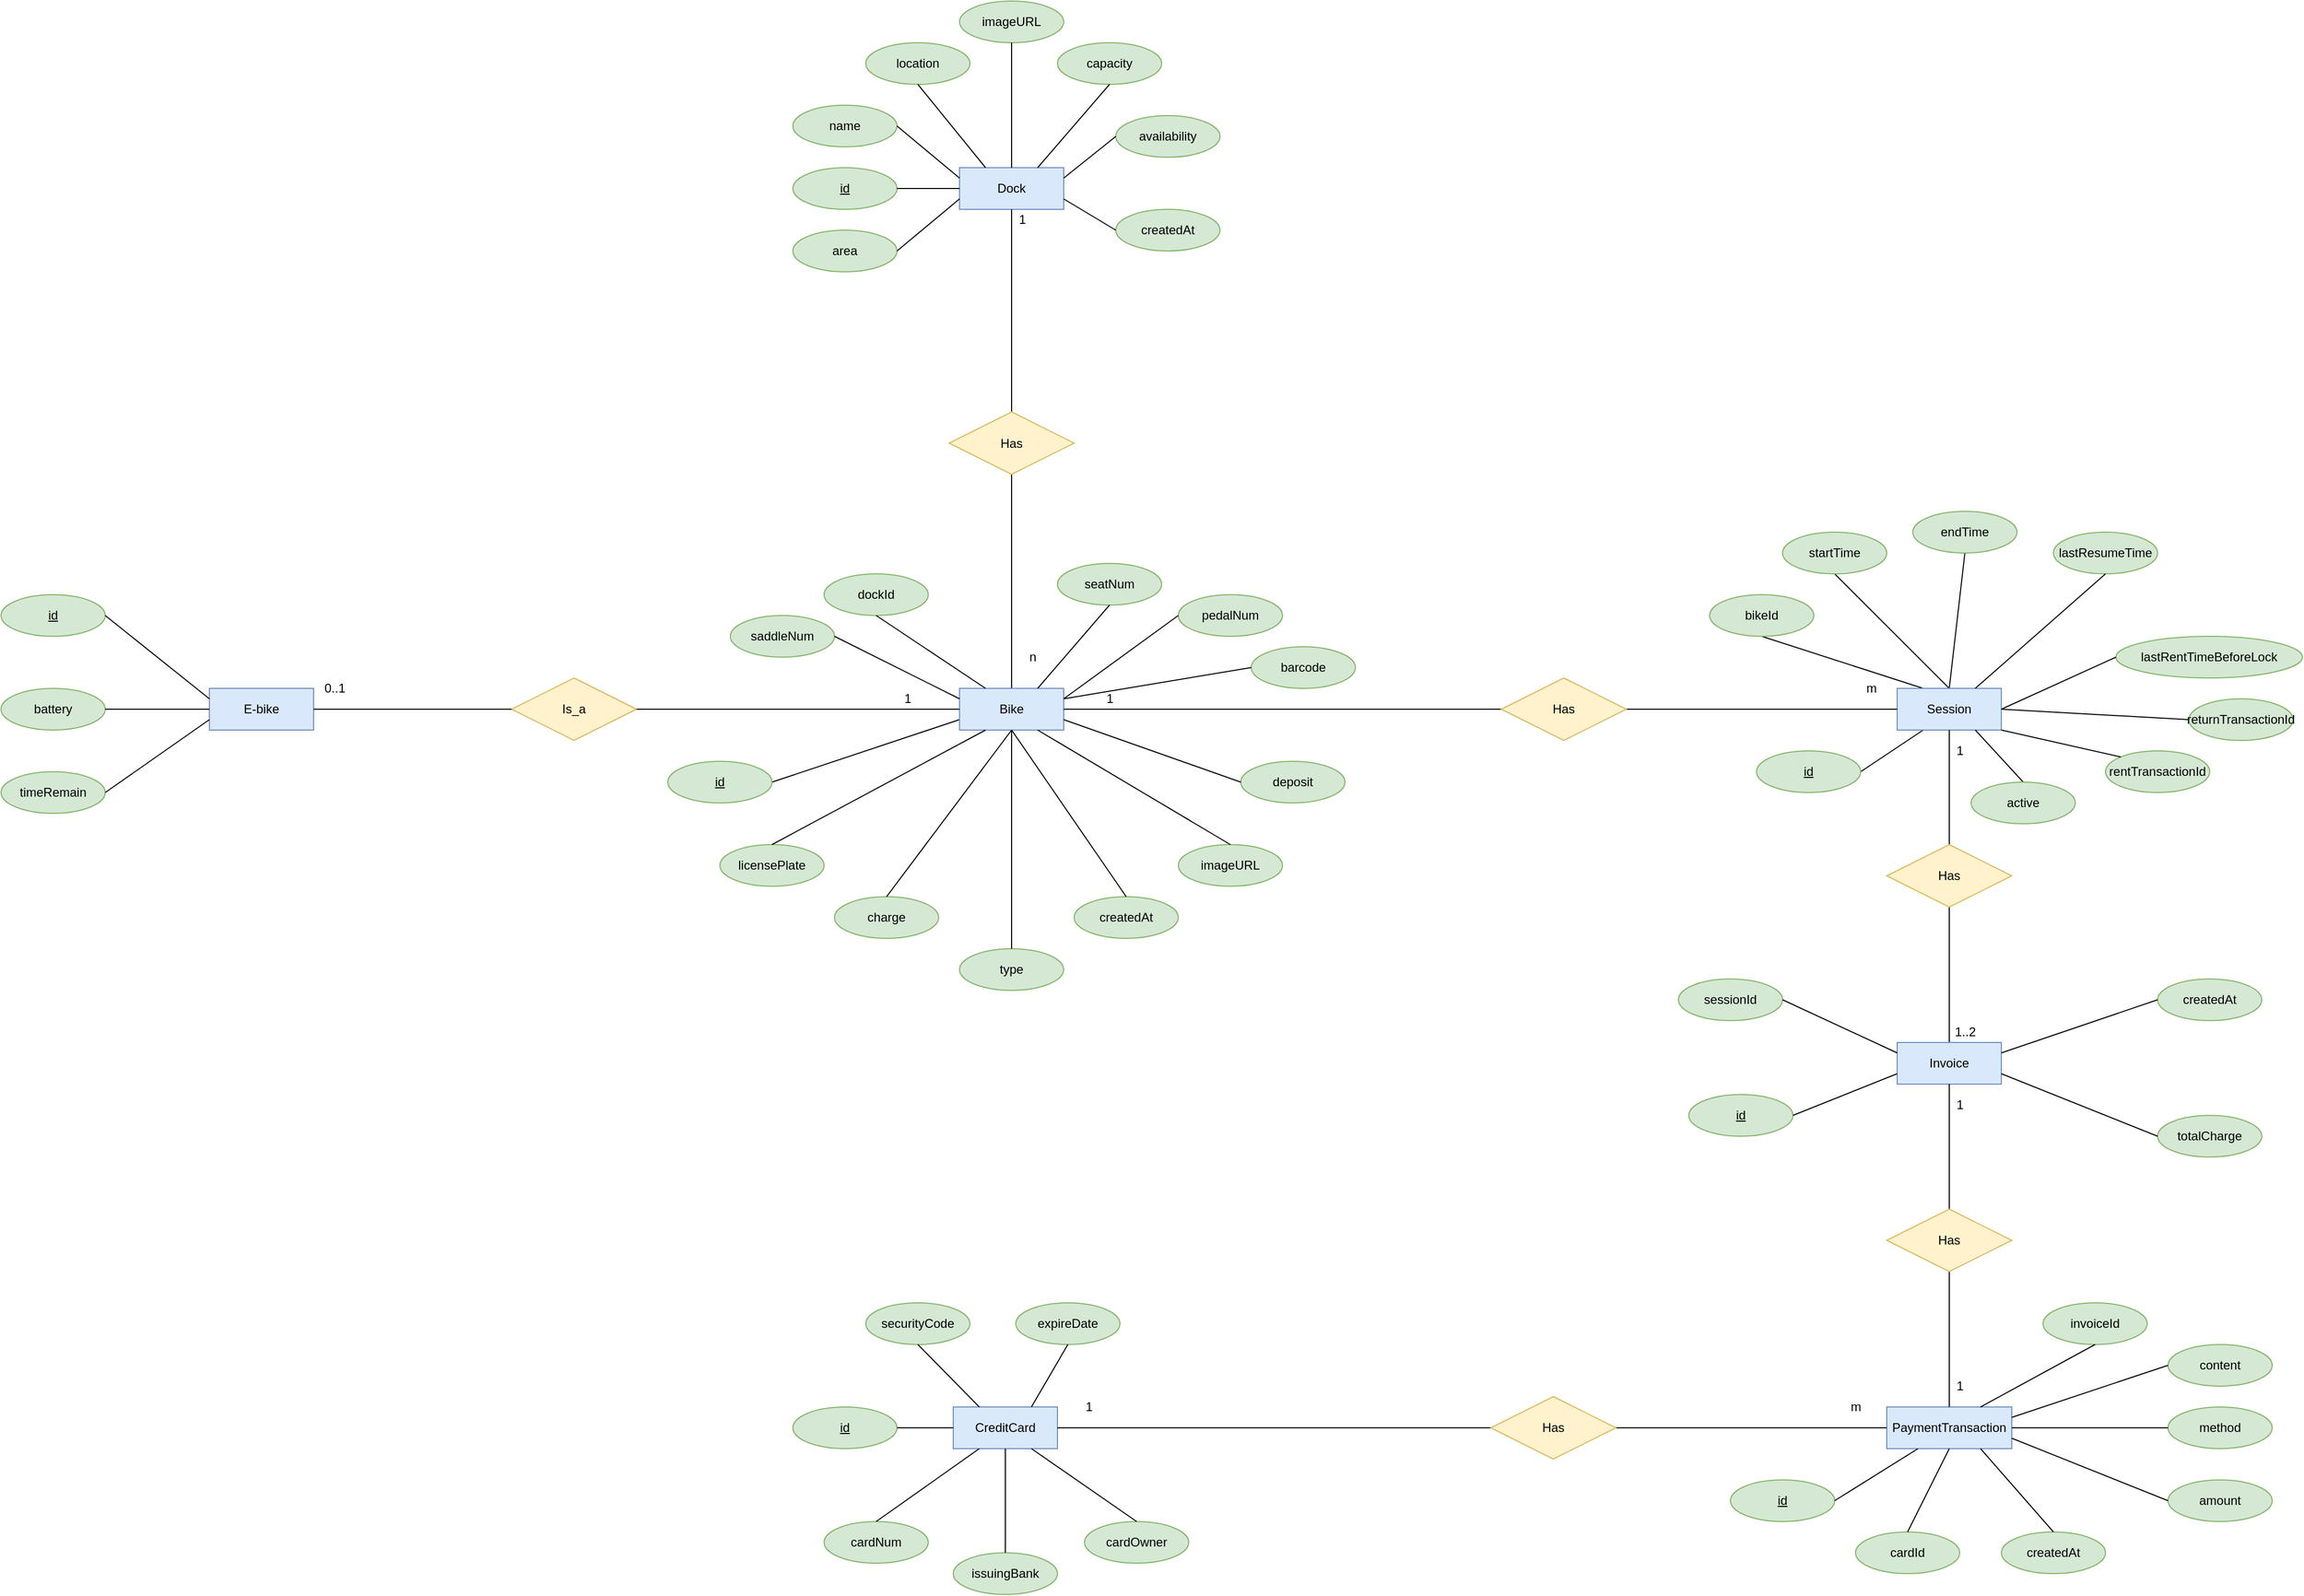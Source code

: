 <mxfile version="16.1.0" type="device"><diagram id="cKxYXF4wsPVAZhfuRPbh" name="Page-1"><mxGraphModel dx="3793" dy="1589" grid="1" gridSize="10" guides="1" tooltips="1" connect="1" arrows="1" fold="1" page="1" pageScale="1" pageWidth="827" pageHeight="1169" math="0" shadow="0"><root><mxCell id="0"/><mxCell id="1" parent="0"/><mxCell id="aE8Q8akwNwbkxuN0Dr5i-1" value="Dock" style="whiteSpace=wrap;html=1;align=center;fillColor=#dae8fc;strokeColor=#6c8ebf;" parent="1" vertex="1"><mxGeometry x="220" y="350" width="100" height="40" as="geometry"/></mxCell><mxCell id="aE8Q8akwNwbkxuN0Dr5i-2" value="id" style="ellipse;whiteSpace=wrap;html=1;align=center;fontStyle=4;fillColor=#d5e8d4;strokeColor=#82b366;" parent="1" vertex="1"><mxGeometry x="60" y="350" width="100" height="40" as="geometry"/></mxCell><mxCell id="aE8Q8akwNwbkxuN0Dr5i-4" value="deposit" style="ellipse;whiteSpace=wrap;html=1;align=center;fillColor=#d5e8d4;strokeColor=#82b366;" parent="1" vertex="1"><mxGeometry x="490" y="920" width="100" height="40" as="geometry"/></mxCell><mxCell id="aE8Q8akwNwbkxuN0Dr5i-5" value="timeRemain" style="ellipse;whiteSpace=wrap;html=1;align=center;fillColor=#d5e8d4;strokeColor=#82b366;" parent="1" vertex="1"><mxGeometry x="-700" y="930" width="100" height="40" as="geometry"/></mxCell><mxCell id="aE8Q8akwNwbkxuN0Dr5i-6" value="battery" style="ellipse;whiteSpace=wrap;html=1;align=center;fillColor=#d5e8d4;strokeColor=#82b366;" parent="1" vertex="1"><mxGeometry x="-700" y="850" width="100" height="40" as="geometry"/></mxCell><mxCell id="aE8Q8akwNwbkxuN0Dr5i-7" value="seatNum" style="ellipse;whiteSpace=wrap;html=1;align=center;fillColor=#d5e8d4;strokeColor=#82b366;" parent="1" vertex="1"><mxGeometry x="314" y="730" width="100" height="40" as="geometry"/></mxCell><mxCell id="aE8Q8akwNwbkxuN0Dr5i-8" value="saddleNum" style="ellipse;whiteSpace=wrap;html=1;align=center;fillColor=#d5e8d4;strokeColor=#82b366;" parent="1" vertex="1"><mxGeometry y="780" width="100" height="40" as="geometry"/></mxCell><mxCell id="aE8Q8akwNwbkxuN0Dr5i-9" value="dockId" style="ellipse;whiteSpace=wrap;html=1;align=center;fillColor=#d5e8d4;strokeColor=#82b366;" parent="1" vertex="1"><mxGeometry x="90" y="740" width="100" height="40" as="geometry"/></mxCell><mxCell id="aE8Q8akwNwbkxuN0Dr5i-10" value="imageURL" style="ellipse;whiteSpace=wrap;html=1;align=center;fillColor=#d5e8d4;strokeColor=#82b366;" parent="1" vertex="1"><mxGeometry x="220" y="190" width="100" height="40" as="geometry"/></mxCell><mxCell id="aE8Q8akwNwbkxuN0Dr5i-11" value="location" style="ellipse;whiteSpace=wrap;html=1;align=center;fillColor=#d5e8d4;strokeColor=#82b366;" parent="1" vertex="1"><mxGeometry x="130" y="230" width="100" height="40" as="geometry"/></mxCell><mxCell id="aE8Q8akwNwbkxuN0Dr5i-12" value="createdAt" style="ellipse;whiteSpace=wrap;html=1;align=center;fillColor=#d5e8d4;strokeColor=#82b366;" parent="1" vertex="1"><mxGeometry x="330" y="1050" width="100" height="40" as="geometry"/></mxCell><mxCell id="aE8Q8akwNwbkxuN0Dr5i-13" value="pedalNum" style="ellipse;whiteSpace=wrap;html=1;align=center;fillColor=#d5e8d4;strokeColor=#82b366;" parent="1" vertex="1"><mxGeometry x="430" y="760" width="100" height="40" as="geometry"/></mxCell><mxCell id="aE8Q8akwNwbkxuN0Dr5i-14" value="imageURL" style="ellipse;whiteSpace=wrap;html=1;align=center;fillColor=#d5e8d4;strokeColor=#82b366;" parent="1" vertex="1"><mxGeometry x="430" y="1000" width="100" height="40" as="geometry"/></mxCell><mxCell id="aE8Q8akwNwbkxuN0Dr5i-15" value="createdAt" style="ellipse;whiteSpace=wrap;html=1;align=center;fillColor=#d5e8d4;strokeColor=#82b366;" parent="1" vertex="1"><mxGeometry x="370" y="390" width="100" height="40" as="geometry"/></mxCell><mxCell id="aE8Q8akwNwbkxuN0Dr5i-16" value="charge" style="ellipse;whiteSpace=wrap;html=1;align=center;fillColor=#d5e8d4;strokeColor=#82b366;" parent="1" vertex="1"><mxGeometry x="100" y="1050" width="100" height="40" as="geometry"/></mxCell><mxCell id="aE8Q8akwNwbkxuN0Dr5i-17" value="licensePlate" style="ellipse;whiteSpace=wrap;html=1;align=center;fillColor=#d5e8d4;strokeColor=#82b366;" parent="1" vertex="1"><mxGeometry x="-10" y="1000" width="100" height="40" as="geometry"/></mxCell><mxCell id="aE8Q8akwNwbkxuN0Dr5i-18" value="availability" style="ellipse;whiteSpace=wrap;html=1;align=center;fillColor=#d5e8d4;strokeColor=#82b366;" parent="1" vertex="1"><mxGeometry x="370" y="300" width="100" height="40" as="geometry"/></mxCell><mxCell id="aE8Q8akwNwbkxuN0Dr5i-19" value="type" style="ellipse;whiteSpace=wrap;html=1;align=center;fillColor=#d5e8d4;strokeColor=#82b366;" parent="1" vertex="1"><mxGeometry x="220" y="1100" width="100" height="40" as="geometry"/></mxCell><mxCell id="aE8Q8akwNwbkxuN0Dr5i-20" value="capacity" style="ellipse;whiteSpace=wrap;html=1;align=center;fillColor=#d5e8d4;strokeColor=#82b366;" parent="1" vertex="1"><mxGeometry x="314" y="230" width="100" height="40" as="geometry"/></mxCell><mxCell id="aE8Q8akwNwbkxuN0Dr5i-21" value="name" style="ellipse;whiteSpace=wrap;html=1;align=center;fillColor=#d5e8d4;strokeColor=#82b366;" parent="1" vertex="1"><mxGeometry x="60" y="290" width="100" height="40" as="geometry"/></mxCell><mxCell id="aE8Q8akwNwbkxuN0Dr5i-22" value="area" style="ellipse;whiteSpace=wrap;html=1;align=center;fillColor=#d5e8d4;strokeColor=#82b366;" parent="1" vertex="1"><mxGeometry x="60" y="410" width="100" height="40" as="geometry"/></mxCell><mxCell id="aE8Q8akwNwbkxuN0Dr5i-23" value="" style="endArrow=none;html=1;rounded=0;entryX=0;entryY=0.75;entryDx=0;entryDy=0;exitX=1;exitY=0.5;exitDx=0;exitDy=0;" parent="1" source="aE8Q8akwNwbkxuN0Dr5i-35" target="aE8Q8akwNwbkxuN0Dr5i-34" edge="1"><mxGeometry relative="1" as="geometry"><mxPoint x="190" y="790" as="sourcePoint"/><mxPoint x="350" y="790" as="targetPoint"/></mxGeometry></mxCell><mxCell id="aE8Q8akwNwbkxuN0Dr5i-24" value="" style="endArrow=none;html=1;rounded=0;entryX=0.5;entryY=0;entryDx=0;entryDy=0;exitX=0.5;exitY=1;exitDx=0;exitDy=0;" parent="1" source="aE8Q8akwNwbkxuN0Dr5i-36" target="aE8Q8akwNwbkxuN0Dr5i-34" edge="1"><mxGeometry relative="1" as="geometry"><mxPoint x="20" y="150" as="sourcePoint"/><mxPoint x="180" y="150" as="targetPoint"/></mxGeometry></mxCell><mxCell id="aE8Q8akwNwbkxuN0Dr5i-25" value="" style="endArrow=none;html=1;rounded=0;entryX=0.5;entryY=1;entryDx=0;entryDy=0;" parent="1" source="aE8Q8akwNwbkxuN0Dr5i-36" target="aE8Q8akwNwbkxuN0Dr5i-1" edge="1"><mxGeometry relative="1" as="geometry"><mxPoint x="30" y="160" as="sourcePoint"/><mxPoint x="190" y="160" as="targetPoint"/></mxGeometry></mxCell><mxCell id="aE8Q8akwNwbkxuN0Dr5i-26" value="" style="endArrow=none;html=1;rounded=0;entryX=0;entryY=0.5;entryDx=0;entryDy=0;exitX=1;exitY=0.75;exitDx=0;exitDy=0;" parent="1" source="aE8Q8akwNwbkxuN0Dr5i-1" target="aE8Q8akwNwbkxuN0Dr5i-15" edge="1"><mxGeometry relative="1" as="geometry"><mxPoint x="40" y="170" as="sourcePoint"/><mxPoint x="200" y="170" as="targetPoint"/></mxGeometry></mxCell><mxCell id="aE8Q8akwNwbkxuN0Dr5i-27" value="" style="endArrow=none;html=1;rounded=0;entryX=1;entryY=0.25;entryDx=0;entryDy=0;exitX=0;exitY=0.5;exitDx=0;exitDy=0;" parent="1" source="aE8Q8akwNwbkxuN0Dr5i-18" target="aE8Q8akwNwbkxuN0Dr5i-1" edge="1"><mxGeometry relative="1" as="geometry"><mxPoint x="50" y="180" as="sourcePoint"/><mxPoint x="210" y="180" as="targetPoint"/></mxGeometry></mxCell><mxCell id="aE8Q8akwNwbkxuN0Dr5i-28" value="" style="endArrow=none;html=1;rounded=0;entryX=0.75;entryY=0;entryDx=0;entryDy=0;exitX=0.5;exitY=1;exitDx=0;exitDy=0;" parent="1" source="aE8Q8akwNwbkxuN0Dr5i-20" target="aE8Q8akwNwbkxuN0Dr5i-1" edge="1"><mxGeometry relative="1" as="geometry"><mxPoint x="60" y="190" as="sourcePoint"/><mxPoint x="220" y="190" as="targetPoint"/></mxGeometry></mxCell><mxCell id="aE8Q8akwNwbkxuN0Dr5i-29" value="" style="endArrow=none;html=1;rounded=0;entryX=0.5;entryY=0;entryDx=0;entryDy=0;exitX=0.5;exitY=1;exitDx=0;exitDy=0;" parent="1" source="aE8Q8akwNwbkxuN0Dr5i-10" target="aE8Q8akwNwbkxuN0Dr5i-1" edge="1"><mxGeometry relative="1" as="geometry"><mxPoint x="70" y="200" as="sourcePoint"/><mxPoint x="230" y="200" as="targetPoint"/></mxGeometry></mxCell><mxCell id="aE8Q8akwNwbkxuN0Dr5i-30" value="" style="endArrow=none;html=1;rounded=0;entryX=0.25;entryY=0;entryDx=0;entryDy=0;exitX=0.5;exitY=1;exitDx=0;exitDy=0;" parent="1" source="aE8Q8akwNwbkxuN0Dr5i-11" target="aE8Q8akwNwbkxuN0Dr5i-1" edge="1"><mxGeometry relative="1" as="geometry"><mxPoint x="80" y="210" as="sourcePoint"/><mxPoint x="240" y="210" as="targetPoint"/></mxGeometry></mxCell><mxCell id="aE8Q8akwNwbkxuN0Dr5i-31" value="" style="endArrow=none;html=1;rounded=0;entryX=0;entryY=0.25;entryDx=0;entryDy=0;exitX=1;exitY=0.5;exitDx=0;exitDy=0;" parent="1" source="aE8Q8akwNwbkxuN0Dr5i-21" target="aE8Q8akwNwbkxuN0Dr5i-1" edge="1"><mxGeometry relative="1" as="geometry"><mxPoint x="90" y="220" as="sourcePoint"/><mxPoint x="250" y="220" as="targetPoint"/></mxGeometry></mxCell><mxCell id="aE8Q8akwNwbkxuN0Dr5i-32" value="" style="endArrow=none;html=1;rounded=0;entryX=0;entryY=0.5;entryDx=0;entryDy=0;exitX=1;exitY=0.5;exitDx=0;exitDy=0;" parent="1" source="aE8Q8akwNwbkxuN0Dr5i-2" target="aE8Q8akwNwbkxuN0Dr5i-1" edge="1"><mxGeometry relative="1" as="geometry"><mxPoint x="100" y="230" as="sourcePoint"/><mxPoint x="260" y="230" as="targetPoint"/></mxGeometry></mxCell><mxCell id="aE8Q8akwNwbkxuN0Dr5i-33" value="" style="endArrow=none;html=1;rounded=0;exitX=1;exitY=0.5;exitDx=0;exitDy=0;entryX=0;entryY=0.75;entryDx=0;entryDy=0;" parent="1" source="aE8Q8akwNwbkxuN0Dr5i-22" target="aE8Q8akwNwbkxuN0Dr5i-1" edge="1"><mxGeometry relative="1" as="geometry"><mxPoint x="110" y="240" as="sourcePoint"/><mxPoint x="270" y="240" as="targetPoint"/></mxGeometry></mxCell><mxCell id="aE8Q8akwNwbkxuN0Dr5i-34" value="Bike" style="whiteSpace=wrap;html=1;align=center;fillColor=#dae8fc;strokeColor=#6c8ebf;" parent="1" vertex="1"><mxGeometry x="220" y="850" width="100" height="40" as="geometry"/></mxCell><mxCell id="aE8Q8akwNwbkxuN0Dr5i-35" value="id" style="ellipse;whiteSpace=wrap;html=1;align=center;fontStyle=4;fillColor=#d5e8d4;strokeColor=#82b366;" parent="1" vertex="1"><mxGeometry x="-60" y="920" width="100" height="40" as="geometry"/></mxCell><mxCell id="aE8Q8akwNwbkxuN0Dr5i-36" value="Has" style="shape=rhombus;perimeter=rhombusPerimeter;whiteSpace=wrap;html=1;align=center;fillColor=#fff2cc;strokeColor=#d6b656;" parent="1" vertex="1"><mxGeometry x="210" y="584.5" width="120" height="60" as="geometry"/></mxCell><mxCell id="aE8Q8akwNwbkxuN0Dr5i-37" value="1" style="text;html=1;align=center;verticalAlign=middle;resizable=0;points=[];autosize=1;strokeColor=none;fillColor=none;" parent="1" vertex="1"><mxGeometry x="270" y="390" width="20" height="20" as="geometry"/></mxCell><mxCell id="aE8Q8akwNwbkxuN0Dr5i-38" value="n" style="text;html=1;align=center;verticalAlign=middle;resizable=0;points=[];autosize=1;strokeColor=none;fillColor=none;" parent="1" vertex="1"><mxGeometry x="280" y="810" width="20" height="20" as="geometry"/></mxCell><mxCell id="aE8Q8akwNwbkxuN0Dr5i-40" value="" style="endArrow=none;html=1;rounded=0;exitX=0.5;exitY=1;exitDx=0;exitDy=0;entryX=0.25;entryY=0;entryDx=0;entryDy=0;" parent="1" source="aE8Q8akwNwbkxuN0Dr5i-9" target="aE8Q8akwNwbkxuN0Dr5i-34" edge="1"><mxGeometry relative="1" as="geometry"><mxPoint x="200" y="800" as="sourcePoint"/><mxPoint x="360" y="800" as="targetPoint"/></mxGeometry></mxCell><mxCell id="aE8Q8akwNwbkxuN0Dr5i-41" value="" style="endArrow=none;html=1;rounded=0;entryX=0.25;entryY=1;entryDx=0;entryDy=0;exitX=0.5;exitY=0;exitDx=0;exitDy=0;" parent="1" source="aE8Q8akwNwbkxuN0Dr5i-17" target="aE8Q8akwNwbkxuN0Dr5i-34" edge="1"><mxGeometry relative="1" as="geometry"><mxPoint x="210" y="810" as="sourcePoint"/><mxPoint x="370" y="810" as="targetPoint"/></mxGeometry></mxCell><mxCell id="aE8Q8akwNwbkxuN0Dr5i-42" value="" style="endArrow=none;html=1;rounded=0;entryX=0.5;entryY=1;entryDx=0;entryDy=0;exitX=0.5;exitY=0;exitDx=0;exitDy=0;" parent="1" source="aE8Q8akwNwbkxuN0Dr5i-16" target="aE8Q8akwNwbkxuN0Dr5i-34" edge="1"><mxGeometry relative="1" as="geometry"><mxPoint x="220" y="820" as="sourcePoint"/><mxPoint x="380" y="820" as="targetPoint"/></mxGeometry></mxCell><mxCell id="aE8Q8akwNwbkxuN0Dr5i-43" value="" style="endArrow=none;html=1;rounded=0;exitX=0.5;exitY=0;exitDx=0;exitDy=0;entryX=0.5;entryY=1;entryDx=0;entryDy=0;" parent="1" source="aE8Q8akwNwbkxuN0Dr5i-19" target="aE8Q8akwNwbkxuN0Dr5i-34" edge="1"><mxGeometry relative="1" as="geometry"><mxPoint x="230" y="830" as="sourcePoint"/><mxPoint x="390" y="830" as="targetPoint"/></mxGeometry></mxCell><mxCell id="aE8Q8akwNwbkxuN0Dr5i-44" value="" style="endArrow=none;html=1;rounded=0;entryX=1;entryY=0.75;entryDx=0;entryDy=0;exitX=0;exitY=0.5;exitDx=0;exitDy=0;" parent="1" source="aE8Q8akwNwbkxuN0Dr5i-4" target="aE8Q8akwNwbkxuN0Dr5i-34" edge="1"><mxGeometry relative="1" as="geometry"><mxPoint x="240" y="840" as="sourcePoint"/><mxPoint x="400" y="840" as="targetPoint"/></mxGeometry></mxCell><mxCell id="aE8Q8akwNwbkxuN0Dr5i-45" value="" style="endArrow=none;html=1;rounded=0;exitX=0.75;exitY=0;exitDx=0;exitDy=0;entryX=0.5;entryY=1;entryDx=0;entryDy=0;" parent="1" source="aE8Q8akwNwbkxuN0Dr5i-34" target="aE8Q8akwNwbkxuN0Dr5i-7" edge="1"><mxGeometry relative="1" as="geometry"><mxPoint x="250" y="850" as="sourcePoint"/><mxPoint x="410" y="850" as="targetPoint"/></mxGeometry></mxCell><mxCell id="aE8Q8akwNwbkxuN0Dr5i-46" value="" style="endArrow=none;html=1;rounded=0;entryX=0.25;entryY=1;entryDx=0;entryDy=0;exitX=1;exitY=0.5;exitDx=0;exitDy=0;" parent="1" source="aE8Q8akwNwbkxuN0Dr5i-83" target="aE8Q8akwNwbkxuN0Dr5i-82" edge="1"><mxGeometry relative="1" as="geometry"><mxPoint x="690" y="990" as="sourcePoint"/><mxPoint x="850" y="990" as="targetPoint"/></mxGeometry></mxCell><mxCell id="aE8Q8akwNwbkxuN0Dr5i-47" value="" style="endArrow=none;html=1;rounded=0;entryX=0.5;entryY=0;entryDx=0;entryDy=0;exitX=0.5;exitY=1;exitDx=0;exitDy=0;" parent="1" source="aE8Q8akwNwbkxuN0Dr5i-144" target="aE8Q8akwNwbkxuN0Dr5i-91" edge="1"><mxGeometry relative="1" as="geometry"><mxPoint x="620" y="1110" as="sourcePoint"/><mxPoint x="780" y="1110" as="targetPoint"/></mxGeometry></mxCell><mxCell id="aE8Q8akwNwbkxuN0Dr5i-48" value="" style="endArrow=none;html=1;rounded=0;entryX=0.75;entryY=1;entryDx=0;entryDy=0;exitX=0.5;exitY=0;exitDx=0;exitDy=0;" parent="1" source="aE8Q8akwNwbkxuN0Dr5i-14" target="aE8Q8akwNwbkxuN0Dr5i-34" edge="1"><mxGeometry relative="1" as="geometry"><mxPoint x="280" y="880" as="sourcePoint"/><mxPoint x="440" y="880" as="targetPoint"/></mxGeometry></mxCell><mxCell id="aE8Q8akwNwbkxuN0Dr5i-49" value="" style="endArrow=none;html=1;rounded=0;entryX=0.25;entryY=0;entryDx=0;entryDy=0;exitX=0.5;exitY=1;exitDx=0;exitDy=0;" parent="1" source="aE8Q8akwNwbkxuN0Dr5i-70" target="aE8Q8akwNwbkxuN0Dr5i-82" edge="1"><mxGeometry relative="1" as="geometry"><mxPoint x="740" y="1050" as="sourcePoint"/><mxPoint x="900" y="1050" as="targetPoint"/></mxGeometry></mxCell><mxCell id="aE8Q8akwNwbkxuN0Dr5i-50" value="" style="endArrow=none;html=1;rounded=0;entryX=0.5;entryY=1;entryDx=0;entryDy=0;exitX=0.5;exitY=0;exitDx=0;exitDy=0;" parent="1" source="aE8Q8akwNwbkxuN0Dr5i-82" target="aE8Q8akwNwbkxuN0Dr5i-69" edge="1"><mxGeometry relative="1" as="geometry"><mxPoint x="730" y="1119.41" as="sourcePoint"/><mxPoint x="890" y="1119.41" as="targetPoint"/></mxGeometry></mxCell><mxCell id="aE8Q8akwNwbkxuN0Dr5i-51" value="" style="endArrow=none;html=1;rounded=0;entryX=0.5;entryY=0;entryDx=0;entryDy=0;exitX=0.5;exitY=1;exitDx=0;exitDy=0;" parent="1" source="aE8Q8akwNwbkxuN0Dr5i-34" target="aE8Q8akwNwbkxuN0Dr5i-12" edge="1"><mxGeometry relative="1" as="geometry"><mxPoint x="270" y="730" as="sourcePoint"/><mxPoint x="470" y="910" as="targetPoint"/></mxGeometry></mxCell><mxCell id="aE8Q8akwNwbkxuN0Dr5i-52" value="" style="endArrow=none;html=1;rounded=0;entryX=0.5;entryY=1;entryDx=0;entryDy=0;exitX=0.5;exitY=0;exitDx=0;exitDy=0;" parent="1" source="aE8Q8akwNwbkxuN0Dr5i-82" target="aE8Q8akwNwbkxuN0Dr5i-68" edge="1"><mxGeometry relative="1" as="geometry"><mxPoint x="680" y="1130" as="sourcePoint"/><mxPoint x="840" y="1130" as="targetPoint"/></mxGeometry></mxCell><mxCell id="aE8Q8akwNwbkxuN0Dr5i-53" value="" style="endArrow=none;html=1;rounded=0;exitX=0;exitY=0.25;exitDx=0;exitDy=0;entryX=1;entryY=0.5;entryDx=0;entryDy=0;" parent="1" source="aE8Q8akwNwbkxuN0Dr5i-34" target="aE8Q8akwNwbkxuN0Dr5i-8" edge="1"><mxGeometry relative="1" as="geometry"><mxPoint x="305" y="700.0" as="sourcePoint"/><mxPoint x="380" y="635.0" as="targetPoint"/></mxGeometry></mxCell><mxCell id="aE8Q8akwNwbkxuN0Dr5i-54" value="" style="endArrow=none;html=1;rounded=0;exitX=1;exitY=0.25;exitDx=0;exitDy=0;entryX=0;entryY=0.5;entryDx=0;entryDy=0;" parent="1" source="aE8Q8akwNwbkxuN0Dr5i-34" target="aE8Q8akwNwbkxuN0Dr5i-13" edge="1"><mxGeometry relative="1" as="geometry"><mxPoint x="315" y="710.0" as="sourcePoint"/><mxPoint x="390" y="645.0" as="targetPoint"/></mxGeometry></mxCell><mxCell id="aE8Q8akwNwbkxuN0Dr5i-56" value="E-bike" style="whiteSpace=wrap;html=1;align=center;fillColor=#dae8fc;strokeColor=#6c8ebf;" parent="1" vertex="1"><mxGeometry x="-500" y="850" width="100" height="40" as="geometry"/></mxCell><mxCell id="aE8Q8akwNwbkxuN0Dr5i-68" value="endTime" style="ellipse;whiteSpace=wrap;html=1;align=center;fillColor=#d5e8d4;strokeColor=#82b366;" parent="1" vertex="1"><mxGeometry x="1135" y="680" width="100" height="40" as="geometry"/></mxCell><mxCell id="aE8Q8akwNwbkxuN0Dr5i-69" value="startTime" style="ellipse;whiteSpace=wrap;html=1;align=center;fillColor=#d5e8d4;strokeColor=#82b366;" parent="1" vertex="1"><mxGeometry x="1010" y="700" width="100" height="40" as="geometry"/></mxCell><mxCell id="aE8Q8akwNwbkxuN0Dr5i-70" value="bikeId" style="ellipse;whiteSpace=wrap;html=1;align=center;fillColor=#d5e8d4;strokeColor=#82b366;" parent="1" vertex="1"><mxGeometry x="940" y="760" width="100" height="40" as="geometry"/></mxCell><mxCell id="aE8Q8akwNwbkxuN0Dr5i-71" value="id" style="ellipse;whiteSpace=wrap;html=1;align=center;fontStyle=4;fillColor=#d5e8d4;strokeColor=#82b366;" parent="1" vertex="1"><mxGeometry x="-700" y="760" width="100" height="40" as="geometry"/></mxCell><mxCell id="aE8Q8akwNwbkxuN0Dr5i-74" value="" style="endArrow=none;html=1;rounded=0;exitX=1;exitY=0.5;exitDx=0;exitDy=0;entryX=0;entryY=0.5;entryDx=0;entryDy=0;" parent="1" source="aE8Q8akwNwbkxuN0Dr5i-6" target="aE8Q8akwNwbkxuN0Dr5i-56" edge="1"><mxGeometry relative="1" as="geometry"><mxPoint x="-490" y="920" as="sourcePoint"/><mxPoint x="-330" y="920" as="targetPoint"/></mxGeometry></mxCell><mxCell id="aE8Q8akwNwbkxuN0Dr5i-75" value="" style="endArrow=none;html=1;rounded=0;exitX=1;exitY=0.5;exitDx=0;exitDy=0;entryX=0;entryY=0.75;entryDx=0;entryDy=0;" parent="1" source="aE8Q8akwNwbkxuN0Dr5i-5" target="aE8Q8akwNwbkxuN0Dr5i-56" edge="1"><mxGeometry relative="1" as="geometry"><mxPoint x="-480" y="930" as="sourcePoint"/><mxPoint x="-320" y="930" as="targetPoint"/></mxGeometry></mxCell><mxCell id="aE8Q8akwNwbkxuN0Dr5i-76" value="" style="endArrow=none;html=1;rounded=0;entryX=1;entryY=0.5;entryDx=0;entryDy=0;exitX=0;exitY=0.25;exitDx=0;exitDy=0;" parent="1" source="aE8Q8akwNwbkxuN0Dr5i-56" target="aE8Q8akwNwbkxuN0Dr5i-71" edge="1"><mxGeometry relative="1" as="geometry"><mxPoint x="-470" y="940" as="sourcePoint"/><mxPoint x="-310" y="940" as="targetPoint"/></mxGeometry></mxCell><mxCell id="aE8Q8akwNwbkxuN0Dr5i-77" value="Is_a" style="shape=rhombus;perimeter=rhombusPerimeter;whiteSpace=wrap;html=1;align=center;fillColor=#fff2cc;strokeColor=#d6b656;" parent="1" vertex="1"><mxGeometry x="-210" y="840" width="120" height="60" as="geometry"/></mxCell><mxCell id="aE8Q8akwNwbkxuN0Dr5i-78" value="" style="endArrow=none;html=1;rounded=0;entryX=0;entryY=0.5;entryDx=0;entryDy=0;" parent="1" source="aE8Q8akwNwbkxuN0Dr5i-77" target="aE8Q8akwNwbkxuN0Dr5i-34" edge="1"><mxGeometry relative="1" as="geometry"><mxPoint x="-40" y="860" as="sourcePoint"/><mxPoint x="120" y="860" as="targetPoint"/></mxGeometry></mxCell><mxCell id="aE8Q8akwNwbkxuN0Dr5i-79" value="" style="endArrow=none;html=1;rounded=0;exitX=1;exitY=0.5;exitDx=0;exitDy=0;entryX=0;entryY=0.5;entryDx=0;entryDy=0;" parent="1" source="aE8Q8akwNwbkxuN0Dr5i-56" target="aE8Q8akwNwbkxuN0Dr5i-77" edge="1"><mxGeometry relative="1" as="geometry"><mxPoint x="-210" y="890" as="sourcePoint"/><mxPoint x="-50" y="890" as="targetPoint"/></mxGeometry></mxCell><mxCell id="aE8Q8akwNwbkxuN0Dr5i-80" value="1" style="text;html=1;align=center;verticalAlign=middle;resizable=0;points=[];autosize=1;strokeColor=none;fillColor=none;" parent="1" vertex="1"><mxGeometry x="160" y="850" width="20" height="20" as="geometry"/></mxCell><mxCell id="aE8Q8akwNwbkxuN0Dr5i-81" value="0..1" style="text;html=1;align=center;verticalAlign=middle;resizable=0;points=[];autosize=1;strokeColor=none;fillColor=none;" parent="1" vertex="1"><mxGeometry x="-395" y="840" width="30" height="20" as="geometry"/></mxCell><mxCell id="aE8Q8akwNwbkxuN0Dr5i-82" value="Session" style="whiteSpace=wrap;html=1;align=center;fillColor=#dae8fc;strokeColor=#6c8ebf;" parent="1" vertex="1"><mxGeometry x="1120" y="850" width="100" height="40" as="geometry"/></mxCell><mxCell id="aE8Q8akwNwbkxuN0Dr5i-83" value="id" style="ellipse;whiteSpace=wrap;html=1;align=center;fontStyle=4;fillColor=#d5e8d4;strokeColor=#82b366;" parent="1" vertex="1"><mxGeometry x="985" y="910" width="100" height="40" as="geometry"/></mxCell><mxCell id="aE8Q8akwNwbkxuN0Dr5i-86" value="" style="endArrow=none;html=1;rounded=0;exitX=1;exitY=0.5;exitDx=0;exitDy=0;entryX=0;entryY=0.5;entryDx=0;entryDy=0;" parent="1" source="aE8Q8akwNwbkxuN0Dr5i-148" target="aE8Q8akwNwbkxuN0Dr5i-82" edge="1"><mxGeometry relative="1" as="geometry"><mxPoint x="1060" y="810" as="sourcePoint"/><mxPoint x="1220" y="810" as="targetPoint"/></mxGeometry></mxCell><mxCell id="aE8Q8akwNwbkxuN0Dr5i-87" value="" style="endArrow=none;html=1;rounded=0;exitX=1;exitY=0.5;exitDx=0;exitDy=0;entryX=0;entryY=0.5;entryDx=0;entryDy=0;" parent="1" source="aE8Q8akwNwbkxuN0Dr5i-34" target="aE8Q8akwNwbkxuN0Dr5i-148" edge="1"><mxGeometry relative="1" as="geometry"><mxPoint x="1070" y="820.0" as="sourcePoint"/><mxPoint x="1230" y="820.0" as="targetPoint"/></mxGeometry></mxCell><mxCell id="aE8Q8akwNwbkxuN0Dr5i-89" value="" style="endArrow=none;html=1;rounded=0;exitX=0.75;exitY=1;exitDx=0;exitDy=0;entryX=0.5;entryY=0;entryDx=0;entryDy=0;" parent="1" source="aE8Q8akwNwbkxuN0Dr5i-82" target="hoVoi4RviVAdfn7zPk5x-4" edge="1"><mxGeometry relative="1" as="geometry"><mxPoint x="1090" y="840.0" as="sourcePoint"/><mxPoint x="1240" y="940" as="targetPoint"/></mxGeometry></mxCell><mxCell id="aE8Q8akwNwbkxuN0Dr5i-91" value="Invoice" style="whiteSpace=wrap;html=1;align=center;fillColor=#dae8fc;strokeColor=#6c8ebf;" parent="1" vertex="1"><mxGeometry x="1120" y="1190" width="100" height="40" as="geometry"/></mxCell><mxCell id="aE8Q8akwNwbkxuN0Dr5i-92" value="id" style="ellipse;whiteSpace=wrap;html=1;align=center;fontStyle=4;fillColor=#d5e8d4;strokeColor=#82b366;" parent="1" vertex="1"><mxGeometry x="920" y="1240" width="100" height="40" as="geometry"/></mxCell><mxCell id="aE8Q8akwNwbkxuN0Dr5i-93" value="totalCharge" style="ellipse;whiteSpace=wrap;html=1;align=center;fillColor=#d5e8d4;strokeColor=#82b366;" parent="1" vertex="1"><mxGeometry x="1370" y="1260" width="100" height="40" as="geometry"/></mxCell><mxCell id="aE8Q8akwNwbkxuN0Dr5i-95" value="createdAt" style="ellipse;whiteSpace=wrap;html=1;align=center;fillColor=#d5e8d4;strokeColor=#82b366;" parent="1" vertex="1"><mxGeometry x="1370" y="1129" width="100" height="40" as="geometry"/></mxCell><mxCell id="aE8Q8akwNwbkxuN0Dr5i-96" value="sessionId" style="ellipse;whiteSpace=wrap;html=1;align=center;fillColor=#d5e8d4;strokeColor=#82b366;" parent="1" vertex="1"><mxGeometry x="910" y="1129" width="100" height="40" as="geometry"/></mxCell><mxCell id="aE8Q8akwNwbkxuN0Dr5i-97" value="" style="endArrow=none;html=1;rounded=0;entryX=0.5;entryY=1;entryDx=0;entryDy=0;exitX=0.5;exitY=0;exitDx=0;exitDy=0;" parent="1" source="aE8Q8akwNwbkxuN0Dr5i-144" target="aE8Q8akwNwbkxuN0Dr5i-82" edge="1"><mxGeometry relative="1" as="geometry"><mxPoint x="630" y="1120.0" as="sourcePoint"/><mxPoint x="790" y="1120.0" as="targetPoint"/></mxGeometry></mxCell><mxCell id="aE8Q8akwNwbkxuN0Dr5i-99" value="" style="endArrow=none;html=1;rounded=0;entryX=0;entryY=0.5;entryDx=0;entryDy=0;exitX=1;exitY=0.75;exitDx=0;exitDy=0;" parent="1" source="aE8Q8akwNwbkxuN0Dr5i-91" target="aE8Q8akwNwbkxuN0Dr5i-93" edge="1"><mxGeometry relative="1" as="geometry"><mxPoint x="650" y="1140.0" as="sourcePoint"/><mxPoint x="810" y="1140.0" as="targetPoint"/></mxGeometry></mxCell><mxCell id="aE8Q8akwNwbkxuN0Dr5i-100" value="" style="endArrow=none;html=1;rounded=0;entryX=1;entryY=0.25;entryDx=0;entryDy=0;exitX=0;exitY=0.5;exitDx=0;exitDy=0;" parent="1" source="aE8Q8akwNwbkxuN0Dr5i-95" target="aE8Q8akwNwbkxuN0Dr5i-91" edge="1"><mxGeometry relative="1" as="geometry"><mxPoint x="660" y="1150.0" as="sourcePoint"/><mxPoint x="820" y="1150.0" as="targetPoint"/></mxGeometry></mxCell><mxCell id="aE8Q8akwNwbkxuN0Dr5i-101" value="" style="endArrow=none;html=1;rounded=0;entryX=0;entryY=0.25;entryDx=0;entryDy=0;exitX=1;exitY=0.5;exitDx=0;exitDy=0;" parent="1" source="aE8Q8akwNwbkxuN0Dr5i-96" target="aE8Q8akwNwbkxuN0Dr5i-91" edge="1"><mxGeometry relative="1" as="geometry"><mxPoint x="670" y="1160.0" as="sourcePoint"/><mxPoint x="830" y="1160.0" as="targetPoint"/></mxGeometry></mxCell><mxCell id="aE8Q8akwNwbkxuN0Dr5i-102" value="" style="endArrow=none;html=1;rounded=0;entryX=0;entryY=0.75;entryDx=0;entryDy=0;exitX=1;exitY=0.5;exitDx=0;exitDy=0;" parent="1" source="aE8Q8akwNwbkxuN0Dr5i-92" target="aE8Q8akwNwbkxuN0Dr5i-91" edge="1"><mxGeometry relative="1" as="geometry"><mxPoint x="680" y="1170.0" as="sourcePoint"/><mxPoint x="840" y="1170.0" as="targetPoint"/></mxGeometry></mxCell><mxCell id="aE8Q8akwNwbkxuN0Dr5i-103" value="PaymentTransaction" style="whiteSpace=wrap;html=1;align=center;fillColor=#dae8fc;strokeColor=#6c8ebf;" parent="1" vertex="1"><mxGeometry x="1110" y="1540" width="120" height="40" as="geometry"/></mxCell><mxCell id="aE8Q8akwNwbkxuN0Dr5i-105" value="&lt;div&gt;id&lt;/div&gt;" style="ellipse;whiteSpace=wrap;html=1;align=center;fontStyle=4;fillColor=#d5e8d4;strokeColor=#82b366;" parent="1" vertex="1"><mxGeometry x="960" y="1610" width="100" height="40" as="geometry"/></mxCell><mxCell id="aE8Q8akwNwbkxuN0Dr5i-107" value="method" style="ellipse;whiteSpace=wrap;html=1;align=center;fillColor=#d5e8d4;strokeColor=#82b366;" parent="1" vertex="1"><mxGeometry x="1380" y="1540" width="100" height="40" as="geometry"/></mxCell><mxCell id="aE8Q8akwNwbkxuN0Dr5i-108" value="amount" style="ellipse;whiteSpace=wrap;html=1;align=center;fillColor=#d5e8d4;strokeColor=#82b366;" parent="1" vertex="1"><mxGeometry x="1380" y="1610" width="100" height="40" as="geometry"/></mxCell><mxCell id="aE8Q8akwNwbkxuN0Dr5i-109" value="createdAt" style="ellipse;whiteSpace=wrap;html=1;align=center;fillColor=#d5e8d4;strokeColor=#82b366;" parent="1" vertex="1"><mxGeometry x="1220" y="1660" width="100" height="40" as="geometry"/></mxCell><mxCell id="aE8Q8akwNwbkxuN0Dr5i-110" value="cardId" style="ellipse;whiteSpace=wrap;html=1;align=center;fillColor=#d5e8d4;strokeColor=#82b366;" parent="1" vertex="1"><mxGeometry x="1080" y="1660" width="100" height="40" as="geometry"/></mxCell><mxCell id="aE8Q8akwNwbkxuN0Dr5i-111" value="CreditCard" style="whiteSpace=wrap;html=1;align=center;fillColor=#dae8fc;strokeColor=#6c8ebf;" parent="1" vertex="1"><mxGeometry x="214" y="1540" width="100" height="40" as="geometry"/></mxCell><mxCell id="aE8Q8akwNwbkxuN0Dr5i-117" value="content" style="ellipse;whiteSpace=wrap;html=1;align=center;fillColor=#d5e8d4;strokeColor=#82b366;" parent="1" vertex="1"><mxGeometry x="1380" y="1480" width="100" height="40" as="geometry"/></mxCell><mxCell id="aE8Q8akwNwbkxuN0Dr5i-118" value="&lt;div&gt;id&lt;/div&gt;" style="ellipse;whiteSpace=wrap;html=1;align=center;fontStyle=4;fillColor=#d5e8d4;strokeColor=#82b366;" parent="1" vertex="1"><mxGeometry x="60" y="1540" width="100" height="40" as="geometry"/></mxCell><mxCell id="aE8Q8akwNwbkxuN0Dr5i-121" value="securityCode" style="ellipse;whiteSpace=wrap;html=1;align=center;fillColor=#d5e8d4;strokeColor=#82b366;" parent="1" vertex="1"><mxGeometry x="130" y="1440" width="100" height="40" as="geometry"/></mxCell><mxCell id="aE8Q8akwNwbkxuN0Dr5i-122" value="expireDate" style="ellipse;whiteSpace=wrap;html=1;align=center;fillColor=#d5e8d4;strokeColor=#82b366;" parent="1" vertex="1"><mxGeometry x="274" y="1440" width="100" height="40" as="geometry"/></mxCell><mxCell id="aE8Q8akwNwbkxuN0Dr5i-123" value="cardOwner" style="ellipse;whiteSpace=wrap;html=1;align=center;fillColor=#d5e8d4;strokeColor=#82b366;" parent="1" vertex="1"><mxGeometry x="340" y="1650" width="100" height="40" as="geometry"/></mxCell><mxCell id="aE8Q8akwNwbkxuN0Dr5i-124" value="cardNum" style="ellipse;whiteSpace=wrap;html=1;align=center;fillColor=#d5e8d4;strokeColor=#82b366;" parent="1" vertex="1"><mxGeometry x="90" y="1650" width="100" height="40" as="geometry"/></mxCell><mxCell id="aE8Q8akwNwbkxuN0Dr5i-125" value="" style="endArrow=none;html=1;rounded=0;entryX=0.5;entryY=1;entryDx=0;entryDy=0;exitX=0.75;exitY=0;exitDx=0;exitDy=0;" parent="1" source="aE8Q8akwNwbkxuN0Dr5i-111" target="aE8Q8akwNwbkxuN0Dr5i-122" edge="1"><mxGeometry relative="1" as="geometry"><mxPoint x="310" y="1530" as="sourcePoint"/><mxPoint x="470" y="1530" as="targetPoint"/></mxGeometry></mxCell><mxCell id="aE8Q8akwNwbkxuN0Dr5i-126" value="" style="endArrow=none;html=1;rounded=0;entryX=0.5;entryY=1;entryDx=0;entryDy=0;exitX=0.25;exitY=0;exitDx=0;exitDy=0;" parent="1" source="aE8Q8akwNwbkxuN0Dr5i-111" target="aE8Q8akwNwbkxuN0Dr5i-121" edge="1"><mxGeometry relative="1" as="geometry"><mxPoint x="490" y="1540" as="sourcePoint"/><mxPoint x="480" y="1540" as="targetPoint"/></mxGeometry></mxCell><mxCell id="aE8Q8akwNwbkxuN0Dr5i-127" value="" style="endArrow=none;html=1;rounded=0;exitX=1;exitY=0.5;exitDx=0;exitDy=0;entryX=0;entryY=0.5;entryDx=0;entryDy=0;" parent="1" source="aE8Q8akwNwbkxuN0Dr5i-118" target="aE8Q8akwNwbkxuN0Dr5i-111" edge="1"><mxGeometry relative="1" as="geometry"><mxPoint x="330" y="1550" as="sourcePoint"/><mxPoint x="490" y="1550" as="targetPoint"/></mxGeometry></mxCell><mxCell id="aE8Q8akwNwbkxuN0Dr5i-128" value="" style="endArrow=none;html=1;rounded=0;entryX=0;entryY=0.5;entryDx=0;entryDy=0;exitX=1;exitY=0.5;exitDx=0;exitDy=0;" parent="1" source="aE8Q8akwNwbkxuN0Dr5i-132" target="aE8Q8akwNwbkxuN0Dr5i-103" edge="1"><mxGeometry relative="1" as="geometry"><mxPoint x="70" y="1620" as="sourcePoint"/><mxPoint x="230" y="1620" as="targetPoint"/></mxGeometry></mxCell><mxCell id="aE8Q8akwNwbkxuN0Dr5i-129" value="" style="endArrow=none;html=1;rounded=0;entryX=0;entryY=0.5;entryDx=0;entryDy=0;exitX=1;exitY=0.5;exitDx=0;exitDy=0;" parent="1" source="aE8Q8akwNwbkxuN0Dr5i-111" target="aE8Q8akwNwbkxuN0Dr5i-132" edge="1"><mxGeometry relative="1" as="geometry"><mxPoint x="160" y="1649.17" as="sourcePoint"/><mxPoint x="320" y="1649.17" as="targetPoint"/></mxGeometry></mxCell><mxCell id="aE8Q8akwNwbkxuN0Dr5i-130" value="" style="endArrow=none;html=1;rounded=0;exitX=0.5;exitY=0;exitDx=0;exitDy=0;entryX=0.75;entryY=1;entryDx=0;entryDy=0;" parent="1" source="aE8Q8akwNwbkxuN0Dr5i-123" target="aE8Q8akwNwbkxuN0Dr5i-111" edge="1"><mxGeometry relative="1" as="geometry"><mxPoint x="360" y="1580" as="sourcePoint"/><mxPoint x="520" y="1580" as="targetPoint"/></mxGeometry></mxCell><mxCell id="aE8Q8akwNwbkxuN0Dr5i-131" value="" style="endArrow=none;html=1;rounded=0;exitX=0.5;exitY=0;exitDx=0;exitDy=0;entryX=0.25;entryY=1;entryDx=0;entryDy=0;" parent="1" source="aE8Q8akwNwbkxuN0Dr5i-124" target="aE8Q8akwNwbkxuN0Dr5i-111" edge="1"><mxGeometry relative="1" as="geometry"><mxPoint x="370" y="1590" as="sourcePoint"/><mxPoint x="530" y="1590" as="targetPoint"/></mxGeometry></mxCell><mxCell id="aE8Q8akwNwbkxuN0Dr5i-132" value="Has" style="shape=rhombus;perimeter=rhombusPerimeter;whiteSpace=wrap;html=1;align=center;fillColor=#fff2cc;strokeColor=#d6b656;" parent="1" vertex="1"><mxGeometry x="730" y="1530" width="120" height="60" as="geometry"/></mxCell><mxCell id="aE8Q8akwNwbkxuN0Dr5i-134" value="" style="endArrow=none;html=1;rounded=0;entryX=0.5;entryY=0;entryDx=0;entryDy=0;exitX=0.5;exitY=1;exitDx=0;exitDy=0;" parent="1" source="aE8Q8akwNwbkxuN0Dr5i-91" target="aE8Q8akwNwbkxuN0Dr5i-143" edge="1"><mxGeometry relative="1" as="geometry"><mxPoint x="990.0" y="1120.0" as="sourcePoint"/><mxPoint x="1130.0" y="1210" as="targetPoint"/></mxGeometry></mxCell><mxCell id="aE8Q8akwNwbkxuN0Dr5i-135" value="" style="endArrow=none;html=1;rounded=0;entryX=0;entryY=0.5;entryDx=0;entryDy=0;exitX=1;exitY=0.5;exitDx=0;exitDy=0;" parent="1" source="aE8Q8akwNwbkxuN0Dr5i-103" target="aE8Q8akwNwbkxuN0Dr5i-107" edge="1"><mxGeometry relative="1" as="geometry"><mxPoint x="1130.0" y="1390.0" as="sourcePoint"/><mxPoint x="1270.0" y="1480" as="targetPoint"/></mxGeometry></mxCell><mxCell id="aE8Q8akwNwbkxuN0Dr5i-136" value="" style="endArrow=none;html=1;rounded=0;entryX=0.5;entryY=0;entryDx=0;entryDy=0;exitX=0.5;exitY=1;exitDx=0;exitDy=0;" parent="1" source="aE8Q8akwNwbkxuN0Dr5i-143" target="aE8Q8akwNwbkxuN0Dr5i-103" edge="1"><mxGeometry relative="1" as="geometry"><mxPoint x="1010.0" y="1140.0" as="sourcePoint"/><mxPoint x="1150.0" y="1230" as="targetPoint"/></mxGeometry></mxCell><mxCell id="aE8Q8akwNwbkxuN0Dr5i-137" value="" style="endArrow=none;html=1;rounded=0;entryX=0;entryY=0.5;entryDx=0;entryDy=0;exitX=1;exitY=0.25;exitDx=0;exitDy=0;" parent="1" source="aE8Q8akwNwbkxuN0Dr5i-103" target="aE8Q8akwNwbkxuN0Dr5i-117" edge="1"><mxGeometry relative="1" as="geometry"><mxPoint x="1120.0" y="1400.0" as="sourcePoint"/><mxPoint x="1260.0" y="1490" as="targetPoint"/></mxGeometry></mxCell><mxCell id="aE8Q8akwNwbkxuN0Dr5i-138" value="" style="endArrow=none;html=1;rounded=0;entryX=0;entryY=0.5;entryDx=0;entryDy=0;exitX=1;exitY=0.75;exitDx=0;exitDy=0;" parent="1" source="aE8Q8akwNwbkxuN0Dr5i-103" target="aE8Q8akwNwbkxuN0Dr5i-108" edge="1"><mxGeometry relative="1" as="geometry"><mxPoint x="1240.0" y="1550.0" as="sourcePoint"/><mxPoint x="1380.0" y="1640" as="targetPoint"/></mxGeometry></mxCell><mxCell id="aE8Q8akwNwbkxuN0Dr5i-139" value="" style="endArrow=none;html=1;rounded=0;entryX=0.5;entryY=0;entryDx=0;entryDy=0;exitX=0.75;exitY=1;exitDx=0;exitDy=0;" parent="1" source="aE8Q8akwNwbkxuN0Dr5i-103" target="aE8Q8akwNwbkxuN0Dr5i-109" edge="1"><mxGeometry relative="1" as="geometry"><mxPoint x="1191.0" y="1485.0" as="sourcePoint"/><mxPoint x="1331.0" y="1575" as="targetPoint"/></mxGeometry></mxCell><mxCell id="aE8Q8akwNwbkxuN0Dr5i-140" value="" style="endArrow=none;html=1;rounded=0;entryX=0.5;entryY=0;entryDx=0;entryDy=0;exitX=0.5;exitY=1;exitDx=0;exitDy=0;" parent="1" source="aE8Q8akwNwbkxuN0Dr5i-103" target="aE8Q8akwNwbkxuN0Dr5i-110" edge="1"><mxGeometry relative="1" as="geometry"><mxPoint x="1170.0" y="1460.0" as="sourcePoint"/><mxPoint x="1310.0" y="1550" as="targetPoint"/></mxGeometry></mxCell><mxCell id="aE8Q8akwNwbkxuN0Dr5i-141" value="" style="endArrow=none;html=1;rounded=0;entryX=0.25;entryY=1;entryDx=0;entryDy=0;exitX=1;exitY=0.5;exitDx=0;exitDy=0;" parent="1" source="aE8Q8akwNwbkxuN0Dr5i-105" target="aE8Q8akwNwbkxuN0Dr5i-103" edge="1"><mxGeometry relative="1" as="geometry"><mxPoint x="1030.0" y="1600.0" as="sourcePoint"/><mxPoint x="1170.0" y="1690" as="targetPoint"/></mxGeometry></mxCell><mxCell id="aE8Q8akwNwbkxuN0Dr5i-143" value="Has" style="shape=rhombus;perimeter=rhombusPerimeter;whiteSpace=wrap;html=1;align=center;fillColor=#fff2cc;strokeColor=#d6b656;" parent="1" vertex="1"><mxGeometry x="1110" y="1350" width="120" height="60" as="geometry"/></mxCell><mxCell id="aE8Q8akwNwbkxuN0Dr5i-144" value="Has" style="shape=rhombus;perimeter=rhombusPerimeter;whiteSpace=wrap;html=1;align=center;fillColor=#fff2cc;strokeColor=#d6b656;" parent="1" vertex="1"><mxGeometry x="1110" y="1000" width="120" height="60" as="geometry"/></mxCell><mxCell id="aE8Q8akwNwbkxuN0Dr5i-146" value="1" style="text;html=1;align=center;verticalAlign=middle;resizable=0;points=[];autosize=1;strokeColor=none;fillColor=none;" parent="1" vertex="1"><mxGeometry x="1170" y="900" width="20" height="20" as="geometry"/></mxCell><mxCell id="aE8Q8akwNwbkxuN0Dr5i-147" value="1..2" style="text;html=1;align=center;verticalAlign=middle;resizable=0;points=[];autosize=1;strokeColor=none;fillColor=none;" parent="1" vertex="1"><mxGeometry x="1170" y="1170" width="30" height="20" as="geometry"/></mxCell><mxCell id="aE8Q8akwNwbkxuN0Dr5i-148" value="Has" style="shape=rhombus;perimeter=rhombusPerimeter;whiteSpace=wrap;html=1;align=center;fillColor=#fff2cc;strokeColor=#d6b656;" parent="1" vertex="1"><mxGeometry x="740" y="840" width="120" height="60" as="geometry"/></mxCell><mxCell id="aE8Q8akwNwbkxuN0Dr5i-149" value="1" style="text;html=1;align=center;verticalAlign=middle;resizable=0;points=[];autosize=1;strokeColor=none;fillColor=none;" parent="1" vertex="1"><mxGeometry x="354" y="850" width="20" height="20" as="geometry"/></mxCell><mxCell id="aE8Q8akwNwbkxuN0Dr5i-150" value="m" style="text;html=1;align=center;verticalAlign=middle;resizable=0;points=[];autosize=1;strokeColor=none;fillColor=none;" parent="1" vertex="1"><mxGeometry x="1080" y="840" width="30" height="20" as="geometry"/></mxCell><mxCell id="aE8Q8akwNwbkxuN0Dr5i-152" value="1" style="text;html=1;align=center;verticalAlign=middle;resizable=0;points=[];autosize=1;strokeColor=none;fillColor=none;" parent="1" vertex="1"><mxGeometry x="1170" y="1240" width="20" height="20" as="geometry"/></mxCell><mxCell id="aE8Q8akwNwbkxuN0Dr5i-153" value="1" style="text;html=1;align=center;verticalAlign=middle;resizable=0;points=[];autosize=1;strokeColor=none;fillColor=none;" parent="1" vertex="1"><mxGeometry x="1170" y="1510" width="20" height="20" as="geometry"/></mxCell><mxCell id="aE8Q8akwNwbkxuN0Dr5i-155" value="m" style="text;html=1;align=center;verticalAlign=middle;resizable=0;points=[];autosize=1;strokeColor=none;fillColor=none;" parent="1" vertex="1"><mxGeometry x="1065" y="1530" width="30" height="20" as="geometry"/></mxCell><mxCell id="aE8Q8akwNwbkxuN0Dr5i-156" value="1" style="text;html=1;align=center;verticalAlign=middle;resizable=0;points=[];autosize=1;strokeColor=none;fillColor=none;" parent="1" vertex="1"><mxGeometry x="334" y="1530" width="20" height="20" as="geometry"/></mxCell><mxCell id="tVJZ466pEdwXxVIJLJlk-1" value="issuingBank" style="ellipse;whiteSpace=wrap;html=1;align=center;fillColor=#d5e8d4;strokeColor=#82b366;" parent="1" vertex="1"><mxGeometry x="214" y="1680" width="100" height="40" as="geometry"/></mxCell><mxCell id="tVJZ466pEdwXxVIJLJlk-2" value="" style="endArrow=none;html=1;rounded=0;exitX=0.5;exitY=0;exitDx=0;exitDy=0;entryX=0.5;entryY=1;entryDx=0;entryDy=0;" parent="1" source="tVJZ466pEdwXxVIJLJlk-1" target="aE8Q8akwNwbkxuN0Dr5i-111" edge="1"><mxGeometry relative="1" as="geometry"><mxPoint x="390" y="1430" as="sourcePoint"/><mxPoint x="550" y="1430" as="targetPoint"/></mxGeometry></mxCell><mxCell id="tVJZ466pEdwXxVIJLJlk-3" value="invoiceId" style="ellipse;whiteSpace=wrap;html=1;align=center;fillColor=#d5e8d4;strokeColor=#82b366;" parent="1" vertex="1"><mxGeometry x="1260" y="1440" width="100" height="40" as="geometry"/></mxCell><mxCell id="tVJZ466pEdwXxVIJLJlk-4" value="" style="endArrow=none;html=1;rounded=0;entryX=0.5;entryY=1;entryDx=0;entryDy=0;exitX=0.75;exitY=0;exitDx=0;exitDy=0;" parent="1" source="aE8Q8akwNwbkxuN0Dr5i-103" target="tVJZ466pEdwXxVIJLJlk-3" edge="1"><mxGeometry relative="1" as="geometry"><mxPoint x="1240" y="1560" as="sourcePoint"/><mxPoint x="1390" y="1510" as="targetPoint"/></mxGeometry></mxCell><mxCell id="XCI60VLmhyooyzxbeiiD-1" value="barcode" style="ellipse;whiteSpace=wrap;html=1;align=center;fillColor=#d5e8d4;strokeColor=#82b366;" parent="1" vertex="1"><mxGeometry x="500" y="810" width="100" height="40" as="geometry"/></mxCell><mxCell id="XCI60VLmhyooyzxbeiiD-2" value="" style="endArrow=none;html=1;rounded=0;exitX=1;exitY=0.25;exitDx=0;exitDy=0;entryX=0;entryY=0.5;entryDx=0;entryDy=0;" parent="1" source="aE8Q8akwNwbkxuN0Dr5i-34" target="XCI60VLmhyooyzxbeiiD-1" edge="1"><mxGeometry relative="1" as="geometry"><mxPoint x="330" y="870" as="sourcePoint"/><mxPoint x="440" y="790" as="targetPoint"/></mxGeometry></mxCell><mxCell id="hoVoi4RviVAdfn7zPk5x-1" value="returnTransactionId" style="ellipse;whiteSpace=wrap;html=1;align=center;fillColor=#d5e8d4;strokeColor=#82b366;" vertex="1" parent="1"><mxGeometry x="1400" y="860" width="100" height="40" as="geometry"/></mxCell><mxCell id="hoVoi4RviVAdfn7zPk5x-2" value="rentTransactionId" style="ellipse;whiteSpace=wrap;html=1;align=center;fillColor=#d5e8d4;strokeColor=#82b366;" vertex="1" parent="1"><mxGeometry x="1320" y="910" width="100" height="40" as="geometry"/></mxCell><mxCell id="hoVoi4RviVAdfn7zPk5x-3" value="lastRentTimeBeforeLock" style="ellipse;whiteSpace=wrap;html=1;align=center;fillColor=#d5e8d4;strokeColor=#82b366;" vertex="1" parent="1"><mxGeometry x="1330" y="800" width="179" height="40" as="geometry"/></mxCell><mxCell id="hoVoi4RviVAdfn7zPk5x-4" value="active" style="ellipse;whiteSpace=wrap;html=1;align=center;fillColor=#d5e8d4;strokeColor=#82b366;" vertex="1" parent="1"><mxGeometry x="1191" y="940" width="100" height="40" as="geometry"/></mxCell><mxCell id="hoVoi4RviVAdfn7zPk5x-5" value="lastResumeTime" style="ellipse;whiteSpace=wrap;html=1;align=center;fillColor=#d5e8d4;strokeColor=#82b366;" vertex="1" parent="1"><mxGeometry x="1270" y="700" width="100" height="40" as="geometry"/></mxCell><mxCell id="hoVoi4RviVAdfn7zPk5x-6" value="" style="endArrow=none;html=1;rounded=0;entryX=0;entryY=0;entryDx=0;entryDy=0;exitX=1;exitY=1;exitDx=0;exitDy=0;" edge="1" parent="1" source="aE8Q8akwNwbkxuN0Dr5i-82" target="hoVoi4RviVAdfn7zPk5x-2"><mxGeometry relative="1" as="geometry"><mxPoint x="1180" y="860" as="sourcePoint"/><mxPoint x="1195" y="730" as="targetPoint"/></mxGeometry></mxCell><mxCell id="hoVoi4RviVAdfn7zPk5x-7" value="" style="endArrow=none;html=1;rounded=0;entryX=0;entryY=0.5;entryDx=0;entryDy=0;exitX=1;exitY=0.5;exitDx=0;exitDy=0;" edge="1" parent="1" source="aE8Q8akwNwbkxuN0Dr5i-82" target="hoVoi4RviVAdfn7zPk5x-3"><mxGeometry relative="1" as="geometry"><mxPoint x="1190" y="870" as="sourcePoint"/><mxPoint x="1205" y="740" as="targetPoint"/></mxGeometry></mxCell><mxCell id="hoVoi4RviVAdfn7zPk5x-8" value="" style="endArrow=none;html=1;rounded=0;entryX=0.5;entryY=1;entryDx=0;entryDy=0;exitX=0.75;exitY=0;exitDx=0;exitDy=0;" edge="1" parent="1" source="aE8Q8akwNwbkxuN0Dr5i-82" target="hoVoi4RviVAdfn7zPk5x-5"><mxGeometry relative="1" as="geometry"><mxPoint x="1200" y="880" as="sourcePoint"/><mxPoint x="1215" y="750" as="targetPoint"/></mxGeometry></mxCell><mxCell id="hoVoi4RviVAdfn7zPk5x-9" value="" style="endArrow=none;html=1;rounded=0;entryX=0;entryY=0.5;entryDx=0;entryDy=0;exitX=1;exitY=0.5;exitDx=0;exitDy=0;" edge="1" parent="1" source="aE8Q8akwNwbkxuN0Dr5i-82" target="hoVoi4RviVAdfn7zPk5x-1"><mxGeometry relative="1" as="geometry"><mxPoint x="1210" y="890" as="sourcePoint"/><mxPoint x="1225" y="760" as="targetPoint"/></mxGeometry></mxCell></root></mxGraphModel></diagram></mxfile>